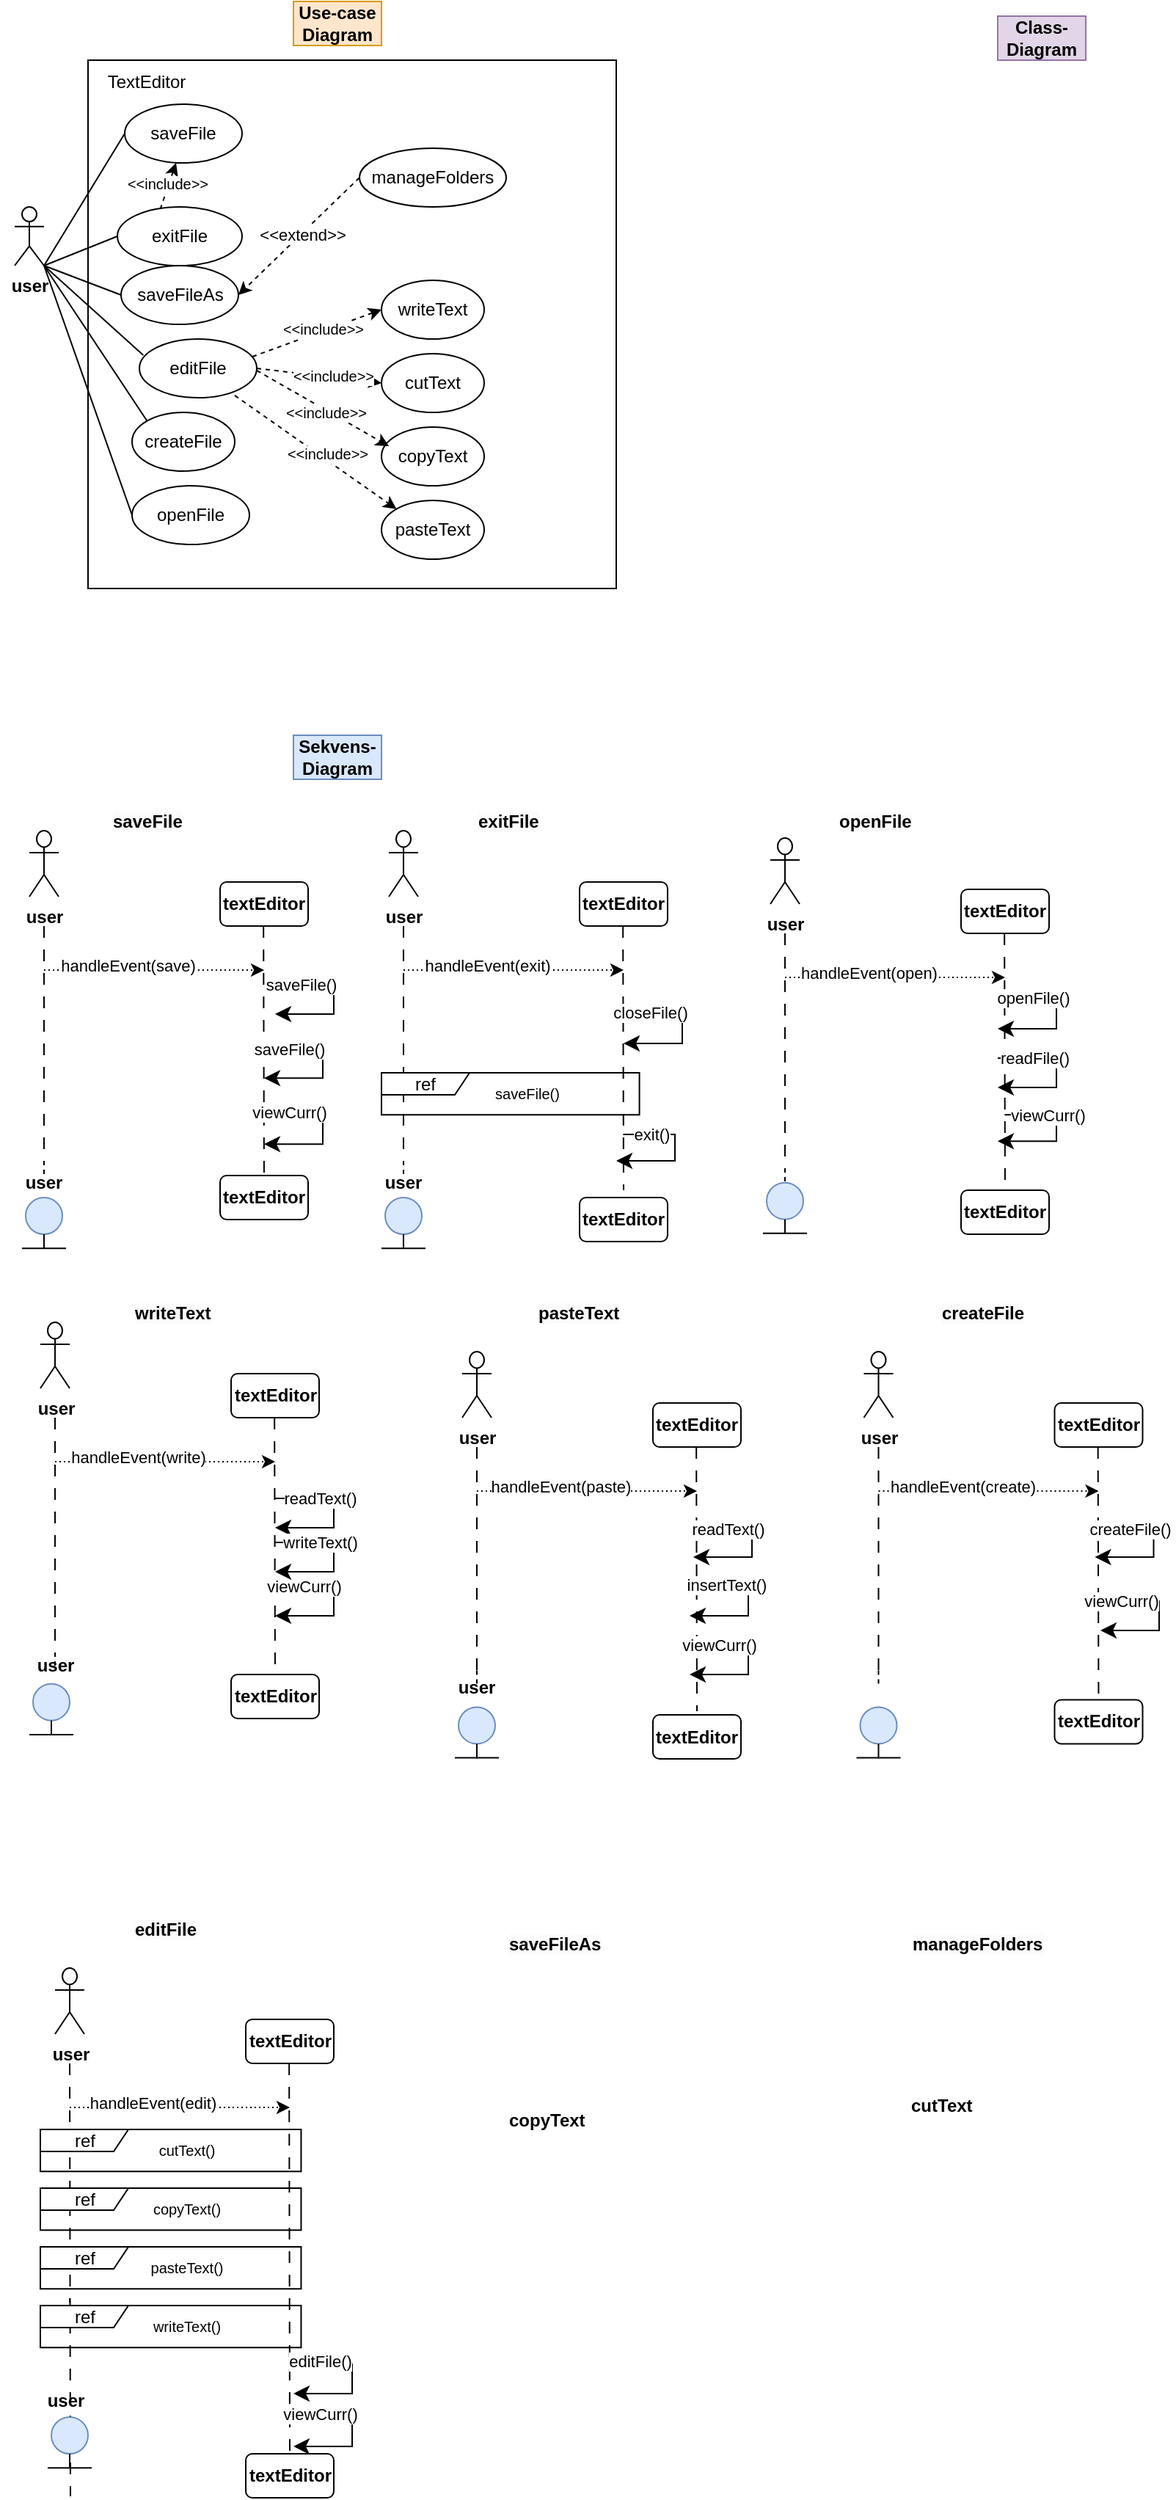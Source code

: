 <mxfile version="24.8.6">
  <diagram name="Sida-1" id="aEJ8TClAQQ043p-pL9k2">
    <mxGraphModel dx="1050" dy="503" grid="1" gridSize="10" guides="1" tooltips="1" connect="1" arrows="1" fold="1" page="1" pageScale="1" pageWidth="827" pageHeight="1169" math="0" shadow="0">
      <root>
        <mxCell id="0" />
        <mxCell id="1" parent="0" />
        <mxCell id="Ga6TCCRvnEUgYna4dLQ_-1" value="" style="whiteSpace=wrap;html=1;aspect=fixed;" parent="1" vertex="1">
          <mxGeometry x="70" y="60" width="360" height="360" as="geometry" />
        </mxCell>
        <mxCell id="JDxc8rM6WF3rHRi5hyL5-1" value="&lt;b&gt;Use-case Diagram&lt;/b&gt;" style="text;html=1;align=center;verticalAlign=middle;whiteSpace=wrap;rounded=0;fillColor=#ffe6cc;strokeColor=#d79b00;" parent="1" vertex="1">
          <mxGeometry x="210" y="20" width="60" height="30" as="geometry" />
        </mxCell>
        <mxCell id="JDxc8rM6WF3rHRi5hyL5-2" value="user" style="shape=umlActor;verticalLabelPosition=bottom;verticalAlign=top;html=1;outlineConnect=0;fontSize=12;fontStyle=1" parent="1" vertex="1">
          <mxGeometry x="20" y="160" width="20" height="40" as="geometry" />
        </mxCell>
        <mxCell id="JDxc8rM6WF3rHRi5hyL5-3" value="createFile" style="ellipse;whiteSpace=wrap;html=1;" parent="1" vertex="1">
          <mxGeometry x="100" y="300" width="70" height="40" as="geometry" />
        </mxCell>
        <mxCell id="JDxc8rM6WF3rHRi5hyL5-4" value="openFile" style="ellipse;whiteSpace=wrap;html=1;" parent="1" vertex="1">
          <mxGeometry x="100" y="350" width="80" height="40" as="geometry" />
        </mxCell>
        <mxCell id="JDxc8rM6WF3rHRi5hyL5-6" value="saveFile" style="ellipse;whiteSpace=wrap;html=1;" parent="1" vertex="1">
          <mxGeometry x="95" y="90" width="80" height="40" as="geometry" />
        </mxCell>
        <mxCell id="JDxc8rM6WF3rHRi5hyL5-7" value="editFile" style="ellipse;whiteSpace=wrap;html=1;" parent="1" vertex="1">
          <mxGeometry x="105" y="250" width="80" height="40" as="geometry" />
        </mxCell>
        <mxCell id="JDxc8rM6WF3rHRi5hyL5-8" value="" style="endArrow=none;html=1;rounded=0;exitX=1;exitY=1;exitDx=0;exitDy=0;exitPerimeter=0;entryX=0;entryY=0;entryDx=0;entryDy=0;" parent="1" source="JDxc8rM6WF3rHRi5hyL5-2" target="JDxc8rM6WF3rHRi5hyL5-3" edge="1">
          <mxGeometry width="50" height="50" relative="1" as="geometry">
            <mxPoint x="360" y="360" as="sourcePoint" />
            <mxPoint x="410" y="310" as="targetPoint" />
          </mxGeometry>
        </mxCell>
        <mxCell id="JDxc8rM6WF3rHRi5hyL5-9" value="" style="endArrow=none;html=1;rounded=0;exitX=1;exitY=1;exitDx=0;exitDy=0;exitPerimeter=0;entryX=0;entryY=0.5;entryDx=0;entryDy=0;" parent="1" source="JDxc8rM6WF3rHRi5hyL5-2" target="JDxc8rM6WF3rHRi5hyL5-4" edge="1">
          <mxGeometry width="50" height="50" relative="1" as="geometry">
            <mxPoint x="60" y="210" as="sourcePoint" />
            <mxPoint x="203" y="181" as="targetPoint" />
          </mxGeometry>
        </mxCell>
        <mxCell id="JDxc8rM6WF3rHRi5hyL5-10" value="" style="endArrow=none;html=1;rounded=0;entryX=0.033;entryY=0.275;entryDx=0;entryDy=0;entryPerimeter=0;" parent="1" target="JDxc8rM6WF3rHRi5hyL5-7" edge="1">
          <mxGeometry width="50" height="50" relative="1" as="geometry">
            <mxPoint x="40" y="200" as="sourcePoint" />
            <mxPoint x="210" y="280" as="targetPoint" />
          </mxGeometry>
        </mxCell>
        <mxCell id="JDxc8rM6WF3rHRi5hyL5-11" value="" style="endArrow=none;html=1;rounded=0;entryX=0;entryY=0.5;entryDx=0;entryDy=0;exitX=1;exitY=1;exitDx=0;exitDy=0;exitPerimeter=0;" parent="1" source="JDxc8rM6WF3rHRi5hyL5-2" target="JDxc8rM6WF3rHRi5hyL5-6" edge="1">
          <mxGeometry width="50" height="50" relative="1" as="geometry">
            <mxPoint x="50" y="200" as="sourcePoint" />
            <mxPoint x="194" y="392" as="targetPoint" />
          </mxGeometry>
        </mxCell>
        <mxCell id="JDxc8rM6WF3rHRi5hyL5-14" value="&lt;b&gt;Class-Diagram&lt;/b&gt;" style="text;html=1;align=center;verticalAlign=middle;whiteSpace=wrap;rounded=0;fillColor=#e1d5e7;strokeColor=#9673a6;" parent="1" vertex="1">
          <mxGeometry x="690" y="30" width="60" height="30" as="geometry" />
        </mxCell>
        <mxCell id="JDxc8rM6WF3rHRi5hyL5-15" value="&lt;b&gt;Sekvens-Diagram&lt;/b&gt;" style="text;html=1;align=center;verticalAlign=middle;whiteSpace=wrap;rounded=0;fillColor=#dae8fc;strokeColor=#6c8ebf;" parent="1" vertex="1">
          <mxGeometry x="210" y="520" width="60" height="30" as="geometry" />
        </mxCell>
        <mxCell id="Ga6TCCRvnEUgYna4dLQ_-2" value="&lt;span style=&quot;font-size: 12.0px;&quot;&gt;exitFile&lt;/span&gt;" style="ellipse;whiteSpace=wrap;html=1;" parent="1" vertex="1">
          <mxGeometry x="90" y="160" width="85" height="40" as="geometry" />
        </mxCell>
        <mxCell id="Ga6TCCRvnEUgYna4dLQ_-3" value="" style="endArrow=none;html=1;rounded=0;entryX=0;entryY=0.5;entryDx=0;entryDy=0;exitX=1;exitY=1;exitDx=0;exitDy=0;exitPerimeter=0;" parent="1" source="JDxc8rM6WF3rHRi5hyL5-2" target="Ga6TCCRvnEUgYna4dLQ_-2" edge="1">
          <mxGeometry width="50" height="50" relative="1" as="geometry">
            <mxPoint x="60" y="210" as="sourcePoint" />
            <mxPoint x="107" y="305" as="targetPoint" />
          </mxGeometry>
        </mxCell>
        <mxCell id="Ga6TCCRvnEUgYna4dLQ_-4" value="TextEditor" style="text;html=1;align=center;verticalAlign=middle;whiteSpace=wrap;rounded=0;" parent="1" vertex="1">
          <mxGeometry x="80" y="60" width="60" height="30" as="geometry" />
        </mxCell>
        <mxCell id="Ga6TCCRvnEUgYna4dLQ_-5" value="cutText&lt;span style=&quot;caret-color: rgba(0, 0, 0, 0); color: rgba(0, 0, 0, 0); font-family: monospace; font-size: 0px; text-align: start; white-space: nowrap;&quot;&gt;%3CmxGraphModel%3E%3Croot%3E%3CmxCell%20id%3D%220%22%2F%3E%3CmxCell%20id%3D%221%22%20parent%3D%220%22%2F%3E%3CmxCell%20id%3D%222%22%20value%3D%22createFile%22%20style%3D%22ellipse%3BwhiteSpace%3Dwrap%3Bhtml%3D1%3B%22%20vertex%3D%221%22%20parent%3D%221%22%3E%3CmxGeometry%20x%3D%22115%22%20y%3D%22210%22%20width%3D%2270%22%20height%3D%2240%22%20as%3D%22geometry%22%2F%3E%3C%2FmxCell%3E%3C%2Froot%3E%3C%2FmxGraphModel%3E&lt;/span&gt;" style="ellipse;whiteSpace=wrap;html=1;" parent="1" vertex="1">
          <mxGeometry x="270" y="260" width="70" height="40" as="geometry" />
        </mxCell>
        <mxCell id="Ga6TCCRvnEUgYna4dLQ_-6" value="copyText" style="ellipse;whiteSpace=wrap;html=1;" parent="1" vertex="1">
          <mxGeometry x="270" y="310" width="70" height="40" as="geometry" />
        </mxCell>
        <mxCell id="Ga6TCCRvnEUgYna4dLQ_-7" value="pasteText" style="ellipse;whiteSpace=wrap;html=1;" parent="1" vertex="1">
          <mxGeometry x="270" y="360" width="70" height="40" as="geometry" />
        </mxCell>
        <mxCell id="Ga6TCCRvnEUgYna4dLQ_-8" value="manageFolders" style="ellipse;whiteSpace=wrap;html=1;" parent="1" vertex="1">
          <mxGeometry x="255" y="120" width="100" height="40" as="geometry" />
        </mxCell>
        <mxCell id="Ga6TCCRvnEUgYna4dLQ_-11" value="saveFileAs" style="ellipse;whiteSpace=wrap;html=1;" parent="1" vertex="1">
          <mxGeometry x="92.5" y="200" width="80" height="40" as="geometry" />
        </mxCell>
        <mxCell id="Ga6TCCRvnEUgYna4dLQ_-12" value="" style="endArrow=none;html=1;rounded=0;entryX=0;entryY=0.5;entryDx=0;entryDy=0;" parent="1" target="Ga6TCCRvnEUgYna4dLQ_-11" edge="1">
          <mxGeometry width="50" height="50" relative="1" as="geometry">
            <mxPoint x="40" y="200" as="sourcePoint" />
            <mxPoint x="100" y="170" as="targetPoint" />
          </mxGeometry>
        </mxCell>
        <mxCell id="Ga6TCCRvnEUgYna4dLQ_-14" value="" style="endArrow=classic;html=1;rounded=0;curved=0;dashed=1;exitX=1;exitY=0.5;exitDx=0;exitDy=0;entryX=0.072;entryY=0.325;entryDx=0;entryDy=0;entryPerimeter=0;" parent="1" target="Ga6TCCRvnEUgYna4dLQ_-6" edge="1">
          <mxGeometry width="50" height="50" relative="1" as="geometry">
            <mxPoint x="185" y="271.47" as="sourcePoint" />
            <mxPoint x="281.327" y="310.001" as="targetPoint" />
          </mxGeometry>
        </mxCell>
        <mxCell id="Ga6TCCRvnEUgYna4dLQ_-30" value="&amp;lt;&amp;lt;include&amp;gt;&amp;gt;" style="edgeLabel;html=1;align=center;verticalAlign=middle;resizable=0;points=[];fontSize=10;" parent="Ga6TCCRvnEUgYna4dLQ_-14" vertex="1" connectable="0">
          <mxGeometry x="0.06" y="-1" relative="1" as="geometry">
            <mxPoint as="offset" />
          </mxGeometry>
        </mxCell>
        <mxCell id="Ga6TCCRvnEUgYna4dLQ_-15" value="" style="endArrow=classic;html=1;rounded=0;curved=0;dashed=1;exitX=1;exitY=0.5;exitDx=0;exitDy=0;entryX=0;entryY=0.5;entryDx=0;entryDy=0;" parent="1" source="JDxc8rM6WF3rHRi5hyL5-7" target="Ga6TCCRvnEUgYna4dLQ_-5" edge="1">
          <mxGeometry width="50" height="50" relative="1" as="geometry">
            <mxPoint x="195" y="281.47" as="sourcePoint" />
            <mxPoint x="285" y="333" as="targetPoint" />
          </mxGeometry>
        </mxCell>
        <mxCell id="Ga6TCCRvnEUgYna4dLQ_-29" value="&amp;lt;&amp;lt;include&amp;gt;&amp;gt;" style="edgeLabel;html=1;align=center;verticalAlign=middle;resizable=0;points=[];fontSize=10;" parent="Ga6TCCRvnEUgYna4dLQ_-15" vertex="1" connectable="0">
          <mxGeometry x="0.198" y="1" relative="1" as="geometry">
            <mxPoint as="offset" />
          </mxGeometry>
        </mxCell>
        <mxCell id="Ga6TCCRvnEUgYna4dLQ_-22" value="" style="endArrow=classic;html=1;rounded=0;curved=0;dashed=1;exitX=1;exitY=0.5;exitDx=0;exitDy=0;entryX=0;entryY=0;entryDx=0;entryDy=0;" parent="1" target="Ga6TCCRvnEUgYna4dLQ_-7" edge="1">
          <mxGeometry width="50" height="50" relative="1" as="geometry">
            <mxPoint x="170" y="288.47" as="sourcePoint" />
            <mxPoint x="260" y="340" as="targetPoint" />
          </mxGeometry>
        </mxCell>
        <mxCell id="Ga6TCCRvnEUgYna4dLQ_-31" value="&amp;lt;&amp;lt;include&amp;gt;&amp;gt;" style="edgeLabel;html=1;align=center;verticalAlign=middle;resizable=0;points=[];fontSize=10;" parent="Ga6TCCRvnEUgYna4dLQ_-22" vertex="1" connectable="0">
          <mxGeometry x="0.091" y="3" relative="1" as="geometry">
            <mxPoint x="1" as="offset" />
          </mxGeometry>
        </mxCell>
        <mxCell id="Ga6TCCRvnEUgYna4dLQ_-24" value="" style="endArrow=classic;html=1;rounded=0;curved=0;dashed=1;exitX=0;exitY=0.5;exitDx=0;exitDy=0;entryX=1;entryY=0.5;entryDx=0;entryDy=0;" parent="1" source="Ga6TCCRvnEUgYna4dLQ_-8" target="Ga6TCCRvnEUgYna4dLQ_-11" edge="1">
          <mxGeometry width="50" height="50" relative="1" as="geometry">
            <mxPoint x="195" y="280" as="sourcePoint" />
            <mxPoint x="280" y="290" as="targetPoint" />
          </mxGeometry>
        </mxCell>
        <mxCell id="Ga6TCCRvnEUgYna4dLQ_-32" value="&amp;lt;&amp;lt;extend&amp;gt;&amp;gt;" style="edgeLabel;html=1;align=center;verticalAlign=middle;resizable=0;points=[];" parent="Ga6TCCRvnEUgYna4dLQ_-24" vertex="1" connectable="0">
          <mxGeometry x="-0.044" y="1" relative="1" as="geometry">
            <mxPoint as="offset" />
          </mxGeometry>
        </mxCell>
        <mxCell id="Ga6TCCRvnEUgYna4dLQ_-25" value="writeText" style="ellipse;whiteSpace=wrap;html=1;" parent="1" vertex="1">
          <mxGeometry x="270" y="210" width="70" height="40" as="geometry" />
        </mxCell>
        <mxCell id="Ga6TCCRvnEUgYna4dLQ_-26" value="" style="endArrow=classic;html=1;rounded=0;curved=0;dashed=1;exitX=0.963;exitY=0.3;exitDx=0;exitDy=0;entryX=0;entryY=0.5;entryDx=0;entryDy=0;exitPerimeter=0;" parent="1" source="JDxc8rM6WF3rHRi5hyL5-7" target="Ga6TCCRvnEUgYna4dLQ_-25" edge="1">
          <mxGeometry width="50" height="50" relative="1" as="geometry">
            <mxPoint x="180" y="298.47" as="sourcePoint" />
            <mxPoint x="290" y="376" as="targetPoint" />
          </mxGeometry>
        </mxCell>
        <mxCell id="Ga6TCCRvnEUgYna4dLQ_-28" value="&amp;lt;&amp;lt;include&amp;gt;&amp;gt;" style="edgeLabel;html=1;align=center;verticalAlign=middle;resizable=0;points=[];fontSize=10;" parent="Ga6TCCRvnEUgYna4dLQ_-26" vertex="1" connectable="0">
          <mxGeometry x="0.109" y="2" relative="1" as="geometry">
            <mxPoint as="offset" />
          </mxGeometry>
        </mxCell>
        <mxCell id="Ga6TCCRvnEUgYna4dLQ_-45" value="&lt;span style=&quot;caret-color: rgb(0, 0, 0); color: rgb(0, 0, 0); font-family: Helvetica; font-size: 12.0px; font-style: normal; font-variant-caps: normal; letter-spacing: normal; text-align: center; text-indent: 0px; text-transform: none; white-space: normal; word-spacing: 0px; -webkit-text-stroke-width: 0px; background-color: rgb(251, 251, 251); text-decoration: none; float: none; display: inline !important;&quot;&gt;&lt;b&gt;saveFile&lt;/b&gt;&lt;/span&gt;" style="text;whiteSpace=wrap;html=1;" parent="1" vertex="1">
          <mxGeometry x="85" y="565" width="90" height="40" as="geometry" />
        </mxCell>
        <mxCell id="Ga6TCCRvnEUgYna4dLQ_-46" value="user" style="shape=umlActor;verticalLabelPosition=bottom;verticalAlign=top;html=1;fontStyle=1" parent="1" vertex="1">
          <mxGeometry x="30" y="585" width="20" height="45" as="geometry" />
        </mxCell>
        <mxCell id="Ga6TCCRvnEUgYna4dLQ_-49" value="" style="endArrow=none;html=1;rounded=0;dashed=1;" parent="1" source="Ga6TCCRvnEUgYna4dLQ_-58" edge="1">
          <mxGeometry relative="1" as="geometry">
            <mxPoint x="40" y="670" as="sourcePoint" />
            <mxPoint x="40" y="820" as="targetPoint" />
          </mxGeometry>
        </mxCell>
        <mxCell id="Ga6TCCRvnEUgYna4dLQ_-59" value="" style="ellipse;whiteSpace=wrap;html=1;aspect=fixed;fillColor=#dae8fc;strokeColor=#6c8ebf;" parent="1" vertex="1">
          <mxGeometry x="27.5" y="835" width="25" height="25" as="geometry" />
        </mxCell>
        <mxCell id="Ga6TCCRvnEUgYna4dLQ_-60" value="" style="endArrow=none;html=1;rounded=0;dashed=1;dashPattern=8 8;" parent="1" target="Ga6TCCRvnEUgYna4dLQ_-58" edge="1">
          <mxGeometry relative="1" as="geometry">
            <mxPoint x="40" y="650" as="sourcePoint" />
            <mxPoint x="40" y="820" as="targetPoint" />
          </mxGeometry>
        </mxCell>
        <mxCell id="Ga6TCCRvnEUgYna4dLQ_-58" value="user" style="text;html=1;align=center;verticalAlign=middle;whiteSpace=wrap;rounded=0;fontStyle=1" parent="1" vertex="1">
          <mxGeometry x="10" y="810" width="60" height="30" as="geometry" />
        </mxCell>
        <mxCell id="Ga6TCCRvnEUgYna4dLQ_-63" value="" style="endArrow=none;html=1;rounded=0;entryX=0.5;entryY=1;entryDx=0;entryDy=0;" parent="1" target="Ga6TCCRvnEUgYna4dLQ_-59" edge="1">
          <mxGeometry width="50" height="50" relative="1" as="geometry">
            <mxPoint x="40" y="870" as="sourcePoint" />
            <mxPoint x="400" y="720" as="targetPoint" />
          </mxGeometry>
        </mxCell>
        <mxCell id="Ga6TCCRvnEUgYna4dLQ_-64" value="" style="endArrow=none;html=1;rounded=0;" parent="1" edge="1">
          <mxGeometry width="50" height="50" relative="1" as="geometry">
            <mxPoint x="25" y="869.58" as="sourcePoint" />
            <mxPoint x="55" y="869.58" as="targetPoint" />
          </mxGeometry>
        </mxCell>
        <mxCell id="Ga6TCCRvnEUgYna4dLQ_-67" value="" style="endArrow=classic;html=1;rounded=0;dashed=1;dashPattern=1 2;fontStyle=0" parent="1" edge="1">
          <mxGeometry width="50" height="50" relative="1" as="geometry">
            <mxPoint x="40" y="680" as="sourcePoint" />
            <mxPoint x="190" y="680" as="targetPoint" />
          </mxGeometry>
        </mxCell>
        <mxCell id="Ga6TCCRvnEUgYna4dLQ_-76" value="handleEvent(save)" style="edgeLabel;html=1;align=center;verticalAlign=middle;resizable=0;points=[];" parent="Ga6TCCRvnEUgYna4dLQ_-67" vertex="1" connectable="0">
          <mxGeometry x="-0.244" y="3" relative="1" as="geometry">
            <mxPoint as="offset" />
          </mxGeometry>
        </mxCell>
        <mxCell id="Ga6TCCRvnEUgYna4dLQ_-68" value="&lt;b&gt;textEditor&lt;/b&gt;" style="rounded=1;whiteSpace=wrap;html=1;" parent="1" vertex="1">
          <mxGeometry x="160" y="620" width="60" height="30" as="geometry" />
        </mxCell>
        <mxCell id="Ga6TCCRvnEUgYna4dLQ_-69" value="" style="endArrow=none;html=1;rounded=0;dashed=1;dashPattern=8 8;" parent="1" edge="1">
          <mxGeometry relative="1" as="geometry">
            <mxPoint x="189.58" y="650" as="sourcePoint" />
            <mxPoint x="190" y="830" as="targetPoint" />
          </mxGeometry>
        </mxCell>
        <mxCell id="Ga6TCCRvnEUgYna4dLQ_-71" value="&lt;b&gt;textEditor&lt;/b&gt;" style="rounded=1;whiteSpace=wrap;html=1;" parent="1" vertex="1">
          <mxGeometry x="160" y="820" width="60" height="30" as="geometry" />
        </mxCell>
        <mxCell id="Ga6TCCRvnEUgYna4dLQ_-72" value="" style="edgeStyle=elbowEdgeStyle;elbow=horizontal;endArrow=classic;html=1;curved=0;rounded=0;endSize=8;startSize=8;verticalAlign=bottom;horizontal=1;" parent="1" edge="1">
          <mxGeometry width="50" height="50" relative="1" as="geometry">
            <mxPoint x="190" y="733.57" as="sourcePoint" />
            <mxPoint x="190" y="753.57" as="targetPoint" />
            <Array as="points">
              <mxPoint x="230" y="733.57" />
            </Array>
          </mxGeometry>
        </mxCell>
        <mxCell id="nu_FRh8DT_7MRD7y3vLJ-155" value="saveFile()" style="edgeLabel;html=1;align=center;verticalAlign=middle;resizable=0;points=[];" parent="Ga6TCCRvnEUgYna4dLQ_-72" vertex="1" connectable="0">
          <mxGeometry x="-0.663" relative="1" as="geometry">
            <mxPoint as="offset" />
          </mxGeometry>
        </mxCell>
        <mxCell id="Ga6TCCRvnEUgYna4dLQ_-73" value="" style="edgeStyle=elbowEdgeStyle;elbow=horizontal;endArrow=classic;html=1;curved=0;rounded=0;endSize=8;startSize=8;verticalAlign=bottom;horizontal=1;" parent="1" edge="1">
          <mxGeometry width="50" height="50" relative="1" as="geometry">
            <mxPoint x="190" y="778.57" as="sourcePoint" />
            <mxPoint x="190" y="798.57" as="targetPoint" />
            <Array as="points">
              <mxPoint x="230" y="778.57" />
            </Array>
          </mxGeometry>
        </mxCell>
        <mxCell id="nu_FRh8DT_7MRD7y3vLJ-156" value="viewCurr()" style="edgeLabel;html=1;align=center;verticalAlign=middle;resizable=0;points=[];" parent="Ga6TCCRvnEUgYna4dLQ_-73" vertex="1" connectable="0">
          <mxGeometry x="-0.663" y="2" relative="1" as="geometry">
            <mxPoint as="offset" />
          </mxGeometry>
        </mxCell>
        <mxCell id="nu_FRh8DT_7MRD7y3vLJ-10" value="&lt;span style=&quot;caret-color: rgb(0, 0, 0); color: rgb(0, 0, 0); font-family: Helvetica; font-size: 12.0px; font-style: normal; font-variant-caps: normal; letter-spacing: normal; text-align: center; text-indent: 0px; text-transform: none; white-space: normal; word-spacing: 0px; -webkit-text-stroke-width: 0px; background-color: rgb(251, 251, 251); text-decoration: none; float: none; display: inline !important;&quot;&gt;exitFile&lt;/span&gt;" style="text;whiteSpace=wrap;html=1;fontStyle=1" parent="1" vertex="1">
          <mxGeometry x="334" y="565" width="80" height="40" as="geometry" />
        </mxCell>
        <mxCell id="nu_FRh8DT_7MRD7y3vLJ-11" value="user" style="shape=umlActor;verticalLabelPosition=bottom;verticalAlign=top;html=1;fontStyle=1" parent="1" vertex="1">
          <mxGeometry x="275" y="585" width="20" height="45" as="geometry" />
        </mxCell>
        <mxCell id="nu_FRh8DT_7MRD7y3vLJ-12" value="" style="endArrow=none;html=1;rounded=0;dashed=1;" parent="1" edge="1">
          <mxGeometry relative="1" as="geometry">
            <mxPoint x="285" y="810" as="sourcePoint" />
            <mxPoint x="285" y="820" as="targetPoint" />
          </mxGeometry>
        </mxCell>
        <mxCell id="nu_FRh8DT_7MRD7y3vLJ-13" value="" style="ellipse;whiteSpace=wrap;html=1;aspect=fixed;fillColor=#dae8fc;strokeColor=#6c8ebf;" parent="1" vertex="1">
          <mxGeometry x="272.5" y="835" width="25" height="25" as="geometry" />
        </mxCell>
        <mxCell id="nu_FRh8DT_7MRD7y3vLJ-14" value="" style="endArrow=none;html=1;rounded=0;dashed=1;dashPattern=8 8;" parent="1" edge="1">
          <mxGeometry relative="1" as="geometry">
            <mxPoint x="285" y="650" as="sourcePoint" />
            <mxPoint x="285" y="810" as="targetPoint" />
          </mxGeometry>
        </mxCell>
        <mxCell id="nu_FRh8DT_7MRD7y3vLJ-15" value="" style="endArrow=none;html=1;rounded=0;entryX=0.5;entryY=1;entryDx=0;entryDy=0;" parent="1" target="nu_FRh8DT_7MRD7y3vLJ-13" edge="1">
          <mxGeometry width="50" height="50" relative="1" as="geometry">
            <mxPoint x="285" y="870" as="sourcePoint" />
            <mxPoint x="645" y="720" as="targetPoint" />
          </mxGeometry>
        </mxCell>
        <mxCell id="nu_FRh8DT_7MRD7y3vLJ-16" value="" style="endArrow=none;html=1;rounded=0;" parent="1" edge="1">
          <mxGeometry width="50" height="50" relative="1" as="geometry">
            <mxPoint x="270" y="869.58" as="sourcePoint" />
            <mxPoint x="300" y="869.58" as="targetPoint" />
          </mxGeometry>
        </mxCell>
        <mxCell id="nu_FRh8DT_7MRD7y3vLJ-17" value="" style="endArrow=classic;html=1;rounded=0;dashed=1;dashPattern=1 2;fontStyle=0" parent="1" edge="1">
          <mxGeometry width="50" height="50" relative="1" as="geometry">
            <mxPoint x="285" y="680" as="sourcePoint" />
            <mxPoint x="435" y="680" as="targetPoint" />
          </mxGeometry>
        </mxCell>
        <mxCell id="nu_FRh8DT_7MRD7y3vLJ-18" value="handleEvent(exit)" style="edgeLabel;html=1;align=center;verticalAlign=middle;resizable=0;points=[];" parent="nu_FRh8DT_7MRD7y3vLJ-17" vertex="1" connectable="0">
          <mxGeometry x="-0.244" y="3" relative="1" as="geometry">
            <mxPoint as="offset" />
          </mxGeometry>
        </mxCell>
        <mxCell id="nu_FRh8DT_7MRD7y3vLJ-19" value="&lt;b&gt;textEditor&lt;/b&gt;" style="rounded=1;whiteSpace=wrap;html=1;" parent="1" vertex="1">
          <mxGeometry x="405" y="620" width="60" height="30" as="geometry" />
        </mxCell>
        <mxCell id="nu_FRh8DT_7MRD7y3vLJ-20" value="" style="endArrow=none;html=1;rounded=0;dashed=1;dashPattern=8 8;" parent="1" edge="1">
          <mxGeometry relative="1" as="geometry">
            <mxPoint x="434.58" y="650" as="sourcePoint" />
            <mxPoint x="435" y="830" as="targetPoint" />
          </mxGeometry>
        </mxCell>
        <mxCell id="nu_FRh8DT_7MRD7y3vLJ-21" value="&lt;b&gt;textEditor&lt;/b&gt;" style="rounded=1;whiteSpace=wrap;html=1;" parent="1" vertex="1">
          <mxGeometry x="405" y="835" width="60" height="30" as="geometry" />
        </mxCell>
        <mxCell id="nu_FRh8DT_7MRD7y3vLJ-22" value="" style="edgeStyle=elbowEdgeStyle;elbow=horizontal;endArrow=classic;html=1;curved=0;rounded=0;endSize=8;startSize=8;verticalAlign=bottom;horizontal=1;" parent="1" edge="1">
          <mxGeometry width="50" height="50" relative="1" as="geometry">
            <mxPoint x="435" y="710" as="sourcePoint" />
            <mxPoint x="435" y="730" as="targetPoint" />
            <Array as="points">
              <mxPoint x="475" y="710" />
            </Array>
          </mxGeometry>
        </mxCell>
        <mxCell id="nu_FRh8DT_7MRD7y3vLJ-205" value="closeFile()" style="edgeLabel;html=1;align=center;verticalAlign=middle;resizable=0;points=[];" parent="nu_FRh8DT_7MRD7y3vLJ-22" vertex="1" connectable="0">
          <mxGeometry x="-0.639" y="1" relative="1" as="geometry">
            <mxPoint as="offset" />
          </mxGeometry>
        </mxCell>
        <mxCell id="nu_FRh8DT_7MRD7y3vLJ-24" value="" style="edgeStyle=elbowEdgeStyle;elbow=horizontal;endArrow=classic;html=1;curved=0;rounded=0;endSize=8;startSize=8;verticalAlign=bottom;horizontal=1;exitX=0.724;exitY=1.05;exitDx=0;exitDy=0;exitPerimeter=0;" parent="1" source="nu_FRh8DT_7MRD7y3vLJ-157" edge="1">
          <mxGeometry width="50" height="50" relative="1" as="geometry">
            <mxPoint x="430" y="790" as="sourcePoint" />
            <mxPoint x="430" y="810" as="targetPoint" />
            <Array as="points">
              <mxPoint x="470" y="790" />
            </Array>
          </mxGeometry>
        </mxCell>
        <mxCell id="nu_FRh8DT_7MRD7y3vLJ-203" value="exit()" style="edgeLabel;html=1;align=center;verticalAlign=middle;resizable=0;points=[];" parent="nu_FRh8DT_7MRD7y3vLJ-24" vertex="1" connectable="0">
          <mxGeometry x="-0.597" relative="1" as="geometry">
            <mxPoint as="offset" />
          </mxGeometry>
        </mxCell>
        <mxCell id="nu_FRh8DT_7MRD7y3vLJ-26" value="&lt;span style=&quot;caret-color: rgb(0, 0, 0); color: rgb(0, 0, 0); font-family: Helvetica; font-size: 12.0px; font-style: normal; font-variant-caps: normal; letter-spacing: normal; text-align: center; text-indent: 0px; text-transform: none; white-space: normal; word-spacing: 0px; -webkit-text-stroke-width: 0px; background-color: rgb(251, 251, 251); text-decoration: none; float: none; display: inline !important;&quot;&gt;writeText&lt;/span&gt;" style="text;whiteSpace=wrap;html=1;fontStyle=1" parent="1" vertex="1">
          <mxGeometry x="100" y="900" width="80" height="40" as="geometry" />
        </mxCell>
        <mxCell id="nu_FRh8DT_7MRD7y3vLJ-27" value="user" style="shape=umlActor;verticalLabelPosition=bottom;verticalAlign=top;html=1;fontStyle=1" parent="1" vertex="1">
          <mxGeometry x="37.5" y="920" width="20" height="45" as="geometry" />
        </mxCell>
        <mxCell id="nu_FRh8DT_7MRD7y3vLJ-28" value="" style="endArrow=none;html=1;rounded=0;dashed=1;" parent="1" edge="1">
          <mxGeometry relative="1" as="geometry">
            <mxPoint x="47.5" y="1145" as="sourcePoint" />
            <mxPoint x="47.5" y="1155" as="targetPoint" />
          </mxGeometry>
        </mxCell>
        <mxCell id="nu_FRh8DT_7MRD7y3vLJ-30" value="" style="endArrow=none;html=1;rounded=0;dashed=1;dashPattern=8 8;" parent="1" target="nu_FRh8DT_7MRD7y3vLJ-142" edge="1">
          <mxGeometry relative="1" as="geometry">
            <mxPoint x="47.5" y="985" as="sourcePoint" />
            <mxPoint x="47.5" y="1220" as="targetPoint" />
          </mxGeometry>
        </mxCell>
        <mxCell id="nu_FRh8DT_7MRD7y3vLJ-33" value="" style="endArrow=classic;html=1;rounded=0;dashed=1;dashPattern=1 2;fontStyle=0" parent="1" edge="1">
          <mxGeometry width="50" height="50" relative="1" as="geometry">
            <mxPoint x="47.5" y="1015" as="sourcePoint" />
            <mxPoint x="197.5" y="1015" as="targetPoint" />
          </mxGeometry>
        </mxCell>
        <mxCell id="nu_FRh8DT_7MRD7y3vLJ-34" value="handleEvent(write)" style="edgeLabel;html=1;align=center;verticalAlign=middle;resizable=0;points=[];fontSize=11;" parent="nu_FRh8DT_7MRD7y3vLJ-33" vertex="1" connectable="0">
          <mxGeometry x="-0.244" y="3" relative="1" as="geometry">
            <mxPoint as="offset" />
          </mxGeometry>
        </mxCell>
        <mxCell id="nu_FRh8DT_7MRD7y3vLJ-35" value="&lt;b&gt;textEditor&lt;/b&gt;" style="rounded=1;whiteSpace=wrap;html=1;" parent="1" vertex="1">
          <mxGeometry x="167.5" y="955" width="60" height="30" as="geometry" />
        </mxCell>
        <mxCell id="nu_FRh8DT_7MRD7y3vLJ-36" value="" style="endArrow=none;html=1;rounded=0;dashed=1;dashPattern=8 8;entryX=0.5;entryY=0;entryDx=0;entryDy=0;" parent="1" target="nu_FRh8DT_7MRD7y3vLJ-37" edge="1">
          <mxGeometry relative="1" as="geometry">
            <mxPoint x="197.08" y="985" as="sourcePoint" />
            <mxPoint x="197.5" y="1165" as="targetPoint" />
          </mxGeometry>
        </mxCell>
        <mxCell id="nu_FRh8DT_7MRD7y3vLJ-37" value="&lt;b&gt;textEditor&lt;/b&gt;" style="rounded=1;whiteSpace=wrap;html=1;" parent="1" vertex="1">
          <mxGeometry x="167.5" y="1160" width="60" height="30" as="geometry" />
        </mxCell>
        <mxCell id="nu_FRh8DT_7MRD7y3vLJ-38" value="" style="edgeStyle=elbowEdgeStyle;elbow=horizontal;endArrow=classic;html=1;curved=0;rounded=0;endSize=8;startSize=8;verticalAlign=bottom;horizontal=1;" parent="1" edge="1">
          <mxGeometry width="50" height="50" relative="1" as="geometry">
            <mxPoint x="197.5" y="1040" as="sourcePoint" />
            <mxPoint x="197.5" y="1060" as="targetPoint" />
            <Array as="points">
              <mxPoint x="237.5" y="1040" />
            </Array>
          </mxGeometry>
        </mxCell>
        <mxCell id="nu_FRh8DT_7MRD7y3vLJ-39" value="readText()" style="edgeLabel;html=1;align=center;verticalAlign=middle;resizable=0;points=[];" parent="nu_FRh8DT_7MRD7y3vLJ-38" vertex="1" connectable="0">
          <mxGeometry x="-0.4" relative="1" as="geometry">
            <mxPoint as="offset" />
          </mxGeometry>
        </mxCell>
        <mxCell id="nu_FRh8DT_7MRD7y3vLJ-40" value="" style="edgeStyle=elbowEdgeStyle;elbow=horizontal;endArrow=classic;html=1;curved=0;rounded=0;endSize=8;startSize=8;verticalAlign=bottom;horizontal=1;" parent="1" edge="1">
          <mxGeometry width="50" height="50" relative="1" as="geometry">
            <mxPoint x="197.5" y="1100" as="sourcePoint" />
            <mxPoint x="197.5" y="1120" as="targetPoint" />
            <Array as="points">
              <mxPoint x="237.5" y="1100" />
            </Array>
          </mxGeometry>
        </mxCell>
        <mxCell id="nu_FRh8DT_7MRD7y3vLJ-232" value="viewCurr()" style="edgeLabel;html=1;align=center;verticalAlign=middle;resizable=0;points=[];" parent="nu_FRh8DT_7MRD7y3vLJ-40" vertex="1" connectable="0">
          <mxGeometry x="-0.621" relative="1" as="geometry">
            <mxPoint as="offset" />
          </mxGeometry>
        </mxCell>
        <mxCell id="nu_FRh8DT_7MRD7y3vLJ-47" value="" style="ellipse;whiteSpace=wrap;html=1;aspect=fixed;fillColor=#dae8fc;strokeColor=#6c8ebf;" parent="1" vertex="1">
          <mxGeometry x="32.5" y="1166.37" width="25" height="25" as="geometry" />
        </mxCell>
        <mxCell id="nu_FRh8DT_7MRD7y3vLJ-48" value="" style="endArrow=none;html=1;rounded=0;entryX=0.5;entryY=1;entryDx=0;entryDy=0;" parent="1" target="nu_FRh8DT_7MRD7y3vLJ-47" edge="1">
          <mxGeometry width="50" height="50" relative="1" as="geometry">
            <mxPoint x="45" y="1201.37" as="sourcePoint" />
            <mxPoint x="405" y="1051.37" as="targetPoint" />
          </mxGeometry>
        </mxCell>
        <mxCell id="nu_FRh8DT_7MRD7y3vLJ-49" value="" style="endArrow=none;html=1;rounded=0;" parent="1" edge="1">
          <mxGeometry width="50" height="50" relative="1" as="geometry">
            <mxPoint x="30" y="1200.95" as="sourcePoint" />
            <mxPoint x="60" y="1200.95" as="targetPoint" />
          </mxGeometry>
        </mxCell>
        <mxCell id="nu_FRh8DT_7MRD7y3vLJ-60" value="&lt;span style=&quot;caret-color: rgb(0, 0, 0); color: rgb(0, 0, 0); font-family: Helvetica; font-size: 12.0px; font-style: normal; font-variant-caps: normal; letter-spacing: normal; text-align: center; text-indent: 0px; text-transform: none; white-space: normal; word-spacing: 0px; -webkit-text-stroke-width: 0px; background-color: rgb(251, 251, 251); text-decoration: none; float: none; display: inline !important;&quot;&gt;&lt;b&gt;pasteText&lt;/b&gt;&lt;/span&gt;" style="text;whiteSpace=wrap;html=1;" parent="1" vertex="1">
          <mxGeometry x="375" y="900" width="90" height="40" as="geometry" />
        </mxCell>
        <mxCell id="nu_FRh8DT_7MRD7y3vLJ-62" value="user" style="shape=umlActor;verticalLabelPosition=bottom;verticalAlign=top;html=1;fontStyle=1" parent="1" vertex="1">
          <mxGeometry x="325" y="940" width="20" height="45" as="geometry" />
        </mxCell>
        <mxCell id="nu_FRh8DT_7MRD7y3vLJ-63" value="" style="endArrow=none;html=1;rounded=0;dashed=1;" parent="1" edge="1">
          <mxGeometry relative="1" as="geometry">
            <mxPoint x="335" y="1157.23" as="sourcePoint" />
            <mxPoint x="335" y="1167.23" as="targetPoint" />
          </mxGeometry>
        </mxCell>
        <mxCell id="nu_FRh8DT_7MRD7y3vLJ-64" value="" style="ellipse;whiteSpace=wrap;html=1;aspect=fixed;fillColor=#dae8fc;strokeColor=#6c8ebf;" parent="1" vertex="1">
          <mxGeometry x="322.5" y="1182.23" width="25" height="25" as="geometry" />
        </mxCell>
        <mxCell id="nu_FRh8DT_7MRD7y3vLJ-65" value="" style="endArrow=none;html=1;rounded=0;dashed=1;dashPattern=8 8;" parent="1" edge="1">
          <mxGeometry relative="1" as="geometry">
            <mxPoint x="335" y="1005" as="sourcePoint" />
            <mxPoint x="335" y="1165" as="targetPoint" />
          </mxGeometry>
        </mxCell>
        <mxCell id="nu_FRh8DT_7MRD7y3vLJ-66" value="" style="endArrow=none;html=1;rounded=0;entryX=0.5;entryY=1;entryDx=0;entryDy=0;" parent="1" target="nu_FRh8DT_7MRD7y3vLJ-64" edge="1">
          <mxGeometry width="50" height="50" relative="1" as="geometry">
            <mxPoint x="335" y="1217.23" as="sourcePoint" />
            <mxPoint x="695" y="1067.23" as="targetPoint" />
          </mxGeometry>
        </mxCell>
        <mxCell id="nu_FRh8DT_7MRD7y3vLJ-67" value="" style="endArrow=none;html=1;rounded=0;" parent="1" edge="1">
          <mxGeometry width="50" height="50" relative="1" as="geometry">
            <mxPoint x="320" y="1216.81" as="sourcePoint" />
            <mxPoint x="350" y="1216.81" as="targetPoint" />
          </mxGeometry>
        </mxCell>
        <mxCell id="nu_FRh8DT_7MRD7y3vLJ-68" value="" style="endArrow=classic;html=1;rounded=0;dashed=1;dashPattern=1 2;fontStyle=0" parent="1" edge="1">
          <mxGeometry width="50" height="50" relative="1" as="geometry">
            <mxPoint x="335" y="1035" as="sourcePoint" />
            <mxPoint x="485" y="1035" as="targetPoint" />
          </mxGeometry>
        </mxCell>
        <mxCell id="nu_FRh8DT_7MRD7y3vLJ-69" value="handleEvent(paste)" style="edgeLabel;html=1;align=center;verticalAlign=middle;resizable=0;points=[];" parent="nu_FRh8DT_7MRD7y3vLJ-68" vertex="1" connectable="0">
          <mxGeometry x="-0.244" y="3" relative="1" as="geometry">
            <mxPoint as="offset" />
          </mxGeometry>
        </mxCell>
        <mxCell id="nu_FRh8DT_7MRD7y3vLJ-70" value="&lt;b&gt;textEditor&lt;/b&gt;" style="rounded=1;whiteSpace=wrap;html=1;" parent="1" vertex="1">
          <mxGeometry x="455" y="975" width="60" height="30" as="geometry" />
        </mxCell>
        <mxCell id="nu_FRh8DT_7MRD7y3vLJ-71" value="" style="endArrow=none;html=1;rounded=0;dashed=1;dashPattern=8 8;" parent="1" edge="1">
          <mxGeometry relative="1" as="geometry">
            <mxPoint x="484.58" y="1005" as="sourcePoint" />
            <mxPoint x="485" y="1185" as="targetPoint" />
          </mxGeometry>
        </mxCell>
        <mxCell id="nu_FRh8DT_7MRD7y3vLJ-72" value="&lt;b&gt;textEditor&lt;/b&gt;" style="rounded=1;whiteSpace=wrap;html=1;" parent="1" vertex="1">
          <mxGeometry x="455" y="1187.5" width="60" height="30" as="geometry" />
        </mxCell>
        <mxCell id="nu_FRh8DT_7MRD7y3vLJ-73" value="" style="edgeStyle=elbowEdgeStyle;elbow=horizontal;endArrow=classic;html=1;curved=0;rounded=0;endSize=8;startSize=8;verticalAlign=bottom;horizontal=1;" parent="1" edge="1">
          <mxGeometry width="50" height="50" relative="1" as="geometry">
            <mxPoint x="480" y="1100" as="sourcePoint" />
            <mxPoint x="480" y="1120" as="targetPoint" />
            <Array as="points">
              <mxPoint x="520" y="1100" />
            </Array>
          </mxGeometry>
        </mxCell>
        <mxCell id="nu_FRh8DT_7MRD7y3vLJ-171" value="insertText()" style="edgeLabel;html=1;align=center;verticalAlign=middle;resizable=0;points=[];" parent="nu_FRh8DT_7MRD7y3vLJ-73" vertex="1" connectable="0">
          <mxGeometry x="-0.497" y="1" relative="1" as="geometry">
            <mxPoint as="offset" />
          </mxGeometry>
        </mxCell>
        <mxCell id="nu_FRh8DT_7MRD7y3vLJ-75" value="" style="edgeStyle=elbowEdgeStyle;elbow=horizontal;endArrow=classic;html=1;curved=0;rounded=0;endSize=8;startSize=8;verticalAlign=bottom;horizontal=1;" parent="1" edge="1">
          <mxGeometry width="50" height="50" relative="1" as="geometry">
            <mxPoint x="480" y="1140" as="sourcePoint" />
            <mxPoint x="480" y="1160" as="targetPoint" />
            <Array as="points">
              <mxPoint x="520" y="1140" />
            </Array>
          </mxGeometry>
        </mxCell>
        <mxCell id="nu_FRh8DT_7MRD7y3vLJ-172" value="viewCurr()" style="edgeLabel;html=1;align=center;verticalAlign=middle;resizable=0;points=[];" parent="nu_FRh8DT_7MRD7y3vLJ-75" vertex="1" connectable="0">
          <mxGeometry x="-0.6" relative="1" as="geometry">
            <mxPoint as="offset" />
          </mxGeometry>
        </mxCell>
        <mxCell id="nu_FRh8DT_7MRD7y3vLJ-77" value="&lt;span style=&quot;caret-color: rgb(0, 0, 0); color: rgb(0, 0, 0); font-family: Helvetica; font-size: 12.0px; font-style: normal; font-variant-caps: normal; letter-spacing: normal; text-align: center; text-indent: 0px; text-transform: none; white-space: normal; word-spacing: 0px; -webkit-text-stroke-width: 0px; background-color: rgb(251, 251, 251); text-decoration: none; float: none; display: inline !important;&quot;&gt;&lt;b&gt;editFile&lt;/b&gt;&lt;/span&gt;" style="text;whiteSpace=wrap;html=1;" parent="1" vertex="1">
          <mxGeometry x="100" y="1320" width="90" height="40" as="geometry" />
        </mxCell>
        <mxCell id="nu_FRh8DT_7MRD7y3vLJ-78" value="user" style="shape=umlActor;verticalLabelPosition=bottom;verticalAlign=top;html=1;fontStyle=1" parent="1" vertex="1">
          <mxGeometry x="47.5" y="1360" width="20" height="45" as="geometry" />
        </mxCell>
        <mxCell id="nu_FRh8DT_7MRD7y3vLJ-79" value="" style="endArrow=none;html=1;rounded=0;dashed=1;" parent="1" edge="1">
          <mxGeometry relative="1" as="geometry">
            <mxPoint x="57.5" y="1585" as="sourcePoint" />
            <mxPoint x="57.5" y="1595" as="targetPoint" />
          </mxGeometry>
        </mxCell>
        <mxCell id="nu_FRh8DT_7MRD7y3vLJ-80" value="" style="endArrow=none;html=1;rounded=0;dashed=1;dashPattern=8 8;" parent="1" edge="1">
          <mxGeometry relative="1" as="geometry">
            <mxPoint x="57.5" y="1425" as="sourcePoint" />
            <mxPoint x="58" y="1720" as="targetPoint" />
          </mxGeometry>
        </mxCell>
        <mxCell id="nu_FRh8DT_7MRD7y3vLJ-81" value="" style="endArrow=classic;html=1;rounded=0;dashed=1;dashPattern=1 2;fontStyle=0" parent="1" edge="1">
          <mxGeometry width="50" height="50" relative="1" as="geometry">
            <mxPoint x="57.5" y="1455" as="sourcePoint" />
            <mxPoint x="207.5" y="1455" as="targetPoint" />
          </mxGeometry>
        </mxCell>
        <mxCell id="nu_FRh8DT_7MRD7y3vLJ-82" value="handleEvent(edit)" style="edgeLabel;html=1;align=center;verticalAlign=middle;resizable=0;points=[];fontSize=11;" parent="nu_FRh8DT_7MRD7y3vLJ-81" vertex="1" connectable="0">
          <mxGeometry x="-0.244" y="3" relative="1" as="geometry">
            <mxPoint as="offset" />
          </mxGeometry>
        </mxCell>
        <mxCell id="nu_FRh8DT_7MRD7y3vLJ-83" value="&lt;b&gt;textEditor&lt;/b&gt;" style="rounded=1;whiteSpace=wrap;html=1;" parent="1" vertex="1">
          <mxGeometry x="177.5" y="1395" width="60" height="30" as="geometry" />
        </mxCell>
        <mxCell id="nu_FRh8DT_7MRD7y3vLJ-84" value="" style="endArrow=none;html=1;rounded=0;dashed=1;dashPattern=8 8;entryX=0.5;entryY=0;entryDx=0;entryDy=0;" parent="1" target="nu_FRh8DT_7MRD7y3vLJ-85" edge="1">
          <mxGeometry relative="1" as="geometry">
            <mxPoint x="207.08" y="1425" as="sourcePoint" />
            <mxPoint x="207.5" y="1605" as="targetPoint" />
          </mxGeometry>
        </mxCell>
        <mxCell id="nu_FRh8DT_7MRD7y3vLJ-85" value="&lt;b&gt;textEditor&lt;/b&gt;" style="rounded=1;whiteSpace=wrap;html=1;" parent="1" vertex="1">
          <mxGeometry x="177.5" y="1691" width="60" height="30" as="geometry" />
        </mxCell>
        <mxCell id="nu_FRh8DT_7MRD7y3vLJ-90" value="" style="ellipse;whiteSpace=wrap;html=1;aspect=fixed;fillColor=#dae8fc;strokeColor=#6c8ebf;" parent="1" vertex="1">
          <mxGeometry x="45" y="1666" width="25" height="25" as="geometry" />
        </mxCell>
        <mxCell id="nu_FRh8DT_7MRD7y3vLJ-91" value="" style="endArrow=none;html=1;rounded=0;entryX=0.5;entryY=1;entryDx=0;entryDy=0;" parent="1" target="nu_FRh8DT_7MRD7y3vLJ-90" edge="1">
          <mxGeometry width="50" height="50" relative="1" as="geometry">
            <mxPoint x="57.5" y="1701" as="sourcePoint" />
            <mxPoint x="417.5" y="1551" as="targetPoint" />
          </mxGeometry>
        </mxCell>
        <mxCell id="nu_FRh8DT_7MRD7y3vLJ-92" value="" style="endArrow=none;html=1;rounded=0;" parent="1" edge="1">
          <mxGeometry width="50" height="50" relative="1" as="geometry">
            <mxPoint x="42.5" y="1700.58" as="sourcePoint" />
            <mxPoint x="72.5" y="1700.58" as="targetPoint" />
          </mxGeometry>
        </mxCell>
        <mxCell id="nu_FRh8DT_7MRD7y3vLJ-131" value="" style=";movable=1;resizable=1;rotatable=1;deletable=1;editable=1;locked=0;connectable=1;" parent="1" vertex="1" connectable="0">
          <mxGeometry x="37.5" y="1470" width="230" height="40" as="geometry" />
        </mxCell>
        <mxCell id="nu_FRh8DT_7MRD7y3vLJ-2" value="ref" style="shape=umlFrame;whiteSpace=wrap;html=1;pointerEvents=0;width=60;height=15;" parent="nu_FRh8DT_7MRD7y3vLJ-131" vertex="1">
          <mxGeometry width="177.727" height="28.571" as="geometry" />
        </mxCell>
        <mxCell id="nu_FRh8DT_7MRD7y3vLJ-9" value="cutText()" style="text;html=1;align=center;verticalAlign=middle;resizable=0;points=[];autosize=1;strokeColor=none;fillColor=none;fontSize=10;" parent="nu_FRh8DT_7MRD7y3vLJ-131" vertex="1">
          <mxGeometry x="69.996" y="-1.43" width="60" height="30" as="geometry" />
        </mxCell>
        <mxCell id="nu_FRh8DT_7MRD7y3vLJ-132" value="" style=";movable=1;resizable=1;rotatable=1;deletable=1;editable=1;locked=0;connectable=1;" parent="1" vertex="1" connectable="0">
          <mxGeometry x="37.5" y="1510" width="230" height="40" as="geometry" />
        </mxCell>
        <mxCell id="nu_FRh8DT_7MRD7y3vLJ-133" value="ref" style="shape=umlFrame;whiteSpace=wrap;html=1;pointerEvents=0;width=60;height=15;" parent="nu_FRh8DT_7MRD7y3vLJ-132" vertex="1">
          <mxGeometry width="177.727" height="28.571" as="geometry" />
        </mxCell>
        <mxCell id="nu_FRh8DT_7MRD7y3vLJ-134" value="copyText()" style="text;html=1;align=center;verticalAlign=middle;resizable=0;points=[];autosize=1;strokeColor=none;fillColor=none;fontSize=10;" parent="nu_FRh8DT_7MRD7y3vLJ-132" vertex="1">
          <mxGeometry x="64.996" y="-1.43" width="70" height="30" as="geometry" />
        </mxCell>
        <mxCell id="nu_FRh8DT_7MRD7y3vLJ-135" value="" style=";movable=1;resizable=1;rotatable=1;deletable=1;editable=1;locked=0;connectable=1;" parent="1" vertex="1" connectable="0">
          <mxGeometry x="37.5" y="1550" width="230" height="40" as="geometry" />
        </mxCell>
        <mxCell id="nu_FRh8DT_7MRD7y3vLJ-136" value="ref" style="shape=umlFrame;whiteSpace=wrap;html=1;pointerEvents=0;width=60;height=15;" parent="nu_FRh8DT_7MRD7y3vLJ-135" vertex="1">
          <mxGeometry width="177.727" height="28.571" as="geometry" />
        </mxCell>
        <mxCell id="nu_FRh8DT_7MRD7y3vLJ-137" value="pasteText()" style="text;html=1;align=center;verticalAlign=middle;resizable=0;points=[];autosize=1;strokeColor=none;fillColor=none;fontSize=10;" parent="nu_FRh8DT_7MRD7y3vLJ-135" vertex="1">
          <mxGeometry x="59.996" y="-1.43" width="80" height="30" as="geometry" />
        </mxCell>
        <mxCell id="nu_FRh8DT_7MRD7y3vLJ-138" value="" style=";movable=1;resizable=1;rotatable=1;deletable=1;editable=1;locked=0;connectable=1;" parent="1" vertex="1" connectable="0">
          <mxGeometry x="37.5" y="1590" width="230" height="40" as="geometry" />
        </mxCell>
        <mxCell id="nu_FRh8DT_7MRD7y3vLJ-139" value="ref" style="shape=umlFrame;whiteSpace=wrap;html=1;pointerEvents=0;width=60;height=15;" parent="nu_FRh8DT_7MRD7y3vLJ-138" vertex="1">
          <mxGeometry width="177.727" height="28.571" as="geometry" />
        </mxCell>
        <mxCell id="nu_FRh8DT_7MRD7y3vLJ-140" value="writeText()" style="text;html=1;align=center;verticalAlign=middle;resizable=0;points=[];autosize=1;strokeColor=none;fillColor=none;fontSize=10;" parent="nu_FRh8DT_7MRD7y3vLJ-138" vertex="1">
          <mxGeometry x="64.996" y="-1.43" width="70" height="30" as="geometry" />
        </mxCell>
        <mxCell id="nu_FRh8DT_7MRD7y3vLJ-141" value="user" style="text;html=1;align=center;verticalAlign=middle;whiteSpace=wrap;rounded=0;fontStyle=1" parent="1" vertex="1">
          <mxGeometry x="305" y="1153.86" width="60" height="30" as="geometry" />
        </mxCell>
        <mxCell id="nu_FRh8DT_7MRD7y3vLJ-142" value="user" style="text;html=1;align=center;verticalAlign=middle;whiteSpace=wrap;rounded=0;fontStyle=1" parent="1" vertex="1">
          <mxGeometry x="17.5" y="1139" width="60" height="30" as="geometry" />
        </mxCell>
        <mxCell id="nu_FRh8DT_7MRD7y3vLJ-143" value="user" style="text;html=1;align=center;verticalAlign=middle;whiteSpace=wrap;rounded=0;fontStyle=1" parent="1" vertex="1">
          <mxGeometry x="25" y="1640" width="60" height="30" as="geometry" />
        </mxCell>
        <mxCell id="nu_FRh8DT_7MRD7y3vLJ-147" value="" style="edgeStyle=elbowEdgeStyle;elbow=horizontal;endArrow=classic;html=1;curved=0;rounded=0;endSize=8;startSize=8;verticalAlign=bottom;horizontal=1;" parent="1" edge="1">
          <mxGeometry width="50" height="50" relative="1" as="geometry">
            <mxPoint x="210" y="1630" as="sourcePoint" />
            <mxPoint x="210" y="1650" as="targetPoint" />
            <Array as="points">
              <mxPoint x="250" y="1630" />
            </Array>
          </mxGeometry>
        </mxCell>
        <mxCell id="nu_FRh8DT_7MRD7y3vLJ-235" value="editFile()" style="edgeLabel;html=1;align=center;verticalAlign=middle;resizable=0;points=[];" parent="nu_FRh8DT_7MRD7y3vLJ-147" vertex="1" connectable="0">
          <mxGeometry x="-0.654" y="2" relative="1" as="geometry">
            <mxPoint as="offset" />
          </mxGeometry>
        </mxCell>
        <mxCell id="nu_FRh8DT_7MRD7y3vLJ-149" value="user" style="text;html=1;align=center;verticalAlign=middle;whiteSpace=wrap;rounded=0;fontStyle=1" parent="1" vertex="1">
          <mxGeometry x="255" y="810" width="60" height="30" as="geometry" />
        </mxCell>
        <mxCell id="nu_FRh8DT_7MRD7y3vLJ-151" value="&lt;span style=&quot;caret-color: rgb(0, 0, 0); color: rgb(0, 0, 0); font-family: Helvetica; font-size: 12.0px; font-style: normal; font-variant-caps: normal; letter-spacing: normal; text-align: center; text-indent: 0px; text-transform: none; white-space: normal; word-spacing: 0px; -webkit-text-stroke-width: 0px; background-color: rgb(251, 251, 251); text-decoration: none; float: none; display: inline !important;&quot;&gt;openFile&lt;/span&gt;" style="text;whiteSpace=wrap;html=1;fontStyle=1" parent="1" vertex="1">
          <mxGeometry x="580" y="565" width="90" height="40" as="geometry" />
        </mxCell>
        <mxCell id="nu_FRh8DT_7MRD7y3vLJ-157" value="" style=";movable=1;resizable=1;rotatable=1;deletable=1;editable=1;locked=0;connectable=1;" parent="1" vertex="1" connectable="0">
          <mxGeometry x="270" y="750" width="227.5" height="40" as="geometry" />
        </mxCell>
        <mxCell id="nu_FRh8DT_7MRD7y3vLJ-158" value="ref" style="shape=umlFrame;whiteSpace=wrap;html=1;pointerEvents=0;width=60;height=15;" parent="nu_FRh8DT_7MRD7y3vLJ-157" vertex="1">
          <mxGeometry width="175.795" height="28.571" as="geometry" />
        </mxCell>
        <mxCell id="nu_FRh8DT_7MRD7y3vLJ-159" value="saveFile()" style="text;html=1;align=center;verticalAlign=middle;resizable=0;points=[];autosize=1;strokeColor=none;fillColor=none;fontSize=10;" parent="nu_FRh8DT_7MRD7y3vLJ-157" vertex="1">
          <mxGeometry x="64.289" y="-1.43" width="70" height="30" as="geometry" />
        </mxCell>
        <mxCell id="nu_FRh8DT_7MRD7y3vLJ-162" value="" style="endArrow=classic;html=1;rounded=0;curved=0;dashed=1;exitX=0.344;exitY=0.038;exitDx=0;exitDy=0;exitPerimeter=0;" parent="1" source="Ga6TCCRvnEUgYna4dLQ_-2" edge="1">
          <mxGeometry width="50" height="50" relative="1" as="geometry">
            <mxPoint x="109" y="152" as="sourcePoint" />
            <mxPoint x="130" y="130" as="targetPoint" />
          </mxGeometry>
        </mxCell>
        <mxCell id="nu_FRh8DT_7MRD7y3vLJ-163" value="&amp;lt;&amp;lt;include&amp;gt;&amp;gt;" style="edgeLabel;html=1;align=center;verticalAlign=middle;resizable=0;points=[];fontSize=10;" parent="nu_FRh8DT_7MRD7y3vLJ-162" vertex="1" connectable="0">
          <mxGeometry x="0.109" y="2" relative="1" as="geometry">
            <mxPoint as="offset" />
          </mxGeometry>
        </mxCell>
        <mxCell id="nu_FRh8DT_7MRD7y3vLJ-166" value="&lt;span style=&quot;caret-color: rgb(0, 0, 0); color: rgb(0, 0, 0); font-family: Helvetica; font-size: 12.0px; font-style: normal; font-variant-caps: normal; letter-spacing: normal; text-align: center; text-indent: 0px; text-transform: none; white-space: normal; word-spacing: 0px; -webkit-text-stroke-width: 0px; background-color: rgb(251, 251, 251); text-decoration: none; float: none; display: inline !important;&quot;&gt;&lt;b&gt;manageFolders&lt;/b&gt;&lt;/span&gt;" style="text;whiteSpace=wrap;html=1;" parent="1" vertex="1">
          <mxGeometry x="630" y="1330" width="130" height="40" as="geometry" />
        </mxCell>
        <mxCell id="nu_FRh8DT_7MRD7y3vLJ-167" value="&lt;span style=&quot;caret-color: rgb(0, 0, 0); color: rgb(0, 0, 0); font-family: Helvetica; font-size: 12.0px; font-style: normal; font-variant-caps: normal; letter-spacing: normal; text-align: center; text-indent: 0px; text-transform: none; white-space: normal; word-spacing: 0px; -webkit-text-stroke-width: 0px; background-color: rgb(251, 251, 251); text-decoration: none; float: none; display: inline !important;&quot;&gt;createFile&lt;/span&gt;" style="text;whiteSpace=wrap;html=1;fontStyle=1" parent="1" vertex="1">
          <mxGeometry x="650" y="900" width="90" height="40" as="geometry" />
        </mxCell>
        <mxCell id="nu_FRh8DT_7MRD7y3vLJ-168" value="&lt;span style=&quot;caret-color: rgb(0, 0, 0); color: rgb(0, 0, 0); font-family: Helvetica; font-size: 12.0px; font-style: normal; font-variant-caps: normal; letter-spacing: normal; text-align: center; text-indent: 0px; text-transform: none; white-space: normal; word-spacing: 0px; -webkit-text-stroke-width: 0px; background-color: rgb(251, 251, 251); text-decoration: none; float: none; display: inline !important;&quot;&gt;&lt;b&gt;saveFileAs&lt;/b&gt;&lt;/span&gt;" style="text;whiteSpace=wrap;html=1;" parent="1" vertex="1">
          <mxGeometry x="355" y="1330" width="100" height="40" as="geometry" />
        </mxCell>
        <mxCell id="nu_FRh8DT_7MRD7y3vLJ-180" value="user" style="shape=umlActor;verticalLabelPosition=bottom;verticalAlign=top;html=1;fontStyle=1" parent="1" vertex="1">
          <mxGeometry x="535" y="590" width="20" height="45" as="geometry" />
        </mxCell>
        <mxCell id="nu_FRh8DT_7MRD7y3vLJ-181" value="" style="endArrow=none;html=1;rounded=0;dashed=1;" parent="1" edge="1">
          <mxGeometry relative="1" as="geometry">
            <mxPoint x="545" y="815" as="sourcePoint" />
            <mxPoint x="545" y="825" as="targetPoint" />
          </mxGeometry>
        </mxCell>
        <mxCell id="nu_FRh8DT_7MRD7y3vLJ-182" value="" style="ellipse;whiteSpace=wrap;html=1;aspect=fixed;fillColor=#dae8fc;strokeColor=#6c8ebf;" parent="1" vertex="1">
          <mxGeometry x="532.5" y="824.85" width="25" height="25" as="geometry" />
        </mxCell>
        <mxCell id="nu_FRh8DT_7MRD7y3vLJ-183" value="" style="endArrow=none;html=1;rounded=0;dashed=1;dashPattern=8 8;" parent="1" edge="1">
          <mxGeometry relative="1" as="geometry">
            <mxPoint x="545" y="655" as="sourcePoint" />
            <mxPoint x="545" y="815" as="targetPoint" />
          </mxGeometry>
        </mxCell>
        <mxCell id="nu_FRh8DT_7MRD7y3vLJ-184" value="" style="endArrow=none;html=1;rounded=0;entryX=0.5;entryY=1;entryDx=0;entryDy=0;" parent="1" target="nu_FRh8DT_7MRD7y3vLJ-182" edge="1">
          <mxGeometry width="50" height="50" relative="1" as="geometry">
            <mxPoint x="545" y="859.85" as="sourcePoint" />
            <mxPoint x="905" y="709.85" as="targetPoint" />
          </mxGeometry>
        </mxCell>
        <mxCell id="nu_FRh8DT_7MRD7y3vLJ-185" value="" style="endArrow=none;html=1;rounded=0;" parent="1" edge="1">
          <mxGeometry width="50" height="50" relative="1" as="geometry">
            <mxPoint x="530" y="859.43" as="sourcePoint" />
            <mxPoint x="560" y="859.43" as="targetPoint" />
          </mxGeometry>
        </mxCell>
        <mxCell id="nu_FRh8DT_7MRD7y3vLJ-186" value="" style="endArrow=classic;html=1;rounded=0;dashed=1;dashPattern=1 2;fontStyle=0" parent="1" edge="1">
          <mxGeometry width="50" height="50" relative="1" as="geometry">
            <mxPoint x="545" y="685" as="sourcePoint" />
            <mxPoint x="695" y="685" as="targetPoint" />
          </mxGeometry>
        </mxCell>
        <mxCell id="nu_FRh8DT_7MRD7y3vLJ-187" value="handleEvent(open)" style="edgeLabel;html=1;align=center;verticalAlign=middle;resizable=0;points=[];" parent="nu_FRh8DT_7MRD7y3vLJ-186" vertex="1" connectable="0">
          <mxGeometry x="-0.244" y="3" relative="1" as="geometry">
            <mxPoint as="offset" />
          </mxGeometry>
        </mxCell>
        <mxCell id="nu_FRh8DT_7MRD7y3vLJ-188" value="&lt;b&gt;textEditor&lt;/b&gt;" style="rounded=1;whiteSpace=wrap;html=1;" parent="1" vertex="1">
          <mxGeometry x="665" y="625" width="60" height="30" as="geometry" />
        </mxCell>
        <mxCell id="nu_FRh8DT_7MRD7y3vLJ-189" value="" style="endArrow=none;html=1;rounded=0;dashed=1;dashPattern=8 8;entryX=0.5;entryY=0;entryDx=0;entryDy=0;" parent="1" target="nu_FRh8DT_7MRD7y3vLJ-190" edge="1">
          <mxGeometry relative="1" as="geometry">
            <mxPoint x="694.58" y="655" as="sourcePoint" />
            <mxPoint x="695" y="835" as="targetPoint" />
          </mxGeometry>
        </mxCell>
        <mxCell id="nu_FRh8DT_7MRD7y3vLJ-190" value="&lt;b&gt;textEditor&lt;/b&gt;" style="rounded=1;whiteSpace=wrap;html=1;" parent="1" vertex="1">
          <mxGeometry x="665" y="830" width="60" height="30" as="geometry" />
        </mxCell>
        <mxCell id="nu_FRh8DT_7MRD7y3vLJ-191" value="" style="edgeStyle=elbowEdgeStyle;elbow=horizontal;endArrow=classic;html=1;curved=0;rounded=0;endSize=8;startSize=8;verticalAlign=bottom;horizontal=1;" parent="1" edge="1">
          <mxGeometry width="50" height="50" relative="1" as="geometry">
            <mxPoint x="690" y="700" as="sourcePoint" />
            <mxPoint x="690" y="720" as="targetPoint" />
            <Array as="points">
              <mxPoint x="730" y="700" />
            </Array>
          </mxGeometry>
        </mxCell>
        <mxCell id="nu_FRh8DT_7MRD7y3vLJ-204" value="openFile()" style="edgeLabel;html=1;align=center;verticalAlign=middle;resizable=0;points=[];" parent="nu_FRh8DT_7MRD7y3vLJ-191" vertex="1" connectable="0">
          <mxGeometry x="-0.529" y="1" relative="1" as="geometry">
            <mxPoint as="offset" />
          </mxGeometry>
        </mxCell>
        <mxCell id="nu_FRh8DT_7MRD7y3vLJ-193" value="" style="edgeStyle=elbowEdgeStyle;elbow=horizontal;endArrow=classic;html=1;curved=0;rounded=0;endSize=8;startSize=8;verticalAlign=bottom;horizontal=1;exitX=0.724;exitY=1.05;exitDx=0;exitDy=0;exitPerimeter=0;" parent="1" edge="1">
          <mxGeometry width="50" height="50" relative="1" as="geometry">
            <mxPoint x="694.71" y="778.57" as="sourcePoint" />
            <mxPoint x="690" y="796.57" as="targetPoint" />
            <Array as="points">
              <mxPoint x="730" y="776.57" />
            </Array>
          </mxGeometry>
        </mxCell>
        <mxCell id="nu_FRh8DT_7MRD7y3vLJ-194" value="viewCurr()" style="edgeLabel;html=1;align=center;verticalAlign=middle;resizable=0;points=[];" parent="nu_FRh8DT_7MRD7y3vLJ-193" vertex="1" connectable="0">
          <mxGeometry x="-0.366" relative="1" as="geometry">
            <mxPoint as="offset" />
          </mxGeometry>
        </mxCell>
        <mxCell id="nu_FRh8DT_7MRD7y3vLJ-200" value="" style="edgeStyle=elbowEdgeStyle;elbow=horizontal;endArrow=classic;html=1;curved=0;rounded=0;endSize=8;startSize=8;verticalAlign=bottom;horizontal=1;" parent="1" edge="1">
          <mxGeometry width="50" height="50" relative="1" as="geometry">
            <mxPoint x="690" y="740" as="sourcePoint" />
            <mxPoint x="690" y="760" as="targetPoint" />
            <Array as="points">
              <mxPoint x="730" y="740" />
            </Array>
          </mxGeometry>
        </mxCell>
        <mxCell id="nu_FRh8DT_7MRD7y3vLJ-201" value="readFile()" style="edgeLabel;html=1;align=center;verticalAlign=middle;resizable=0;points=[];" parent="nu_FRh8DT_7MRD7y3vLJ-200" vertex="1" connectable="0">
          <mxGeometry x="-0.4" relative="1" as="geometry">
            <mxPoint x="-5" as="offset" />
          </mxGeometry>
        </mxCell>
        <mxCell id="nu_FRh8DT_7MRD7y3vLJ-207" value="" style="edgeStyle=elbowEdgeStyle;elbow=horizontal;endArrow=classic;html=1;curved=0;rounded=0;endSize=8;startSize=8;verticalAlign=bottom;horizontal=1;" parent="1" edge="1">
          <mxGeometry width="50" height="50" relative="1" as="geometry">
            <mxPoint x="482.5" y="1060" as="sourcePoint" />
            <mxPoint x="482.5" y="1080" as="targetPoint" />
            <Array as="points">
              <mxPoint x="522.5" y="1060" />
            </Array>
          </mxGeometry>
        </mxCell>
        <mxCell id="nu_FRh8DT_7MRD7y3vLJ-210" value="readText()" style="edgeLabel;html=1;align=center;verticalAlign=middle;resizable=0;points=[];" parent="nu_FRh8DT_7MRD7y3vLJ-207" vertex="1" connectable="0">
          <mxGeometry x="-0.544" y="-1" relative="1" as="geometry">
            <mxPoint as="offset" />
          </mxGeometry>
        </mxCell>
        <mxCell id="nu_FRh8DT_7MRD7y3vLJ-211" value="user" style="shape=umlActor;verticalLabelPosition=bottom;verticalAlign=top;html=1;fontStyle=1" parent="1" vertex="1">
          <mxGeometry x="598.75" y="940" width="20" height="45" as="geometry" />
        </mxCell>
        <mxCell id="nu_FRh8DT_7MRD7y3vLJ-212" value="" style="endArrow=none;html=1;rounded=0;dashed=1;" parent="1" edge="1">
          <mxGeometry relative="1" as="geometry">
            <mxPoint x="608.75" y="1157.23" as="sourcePoint" />
            <mxPoint x="608.75" y="1167.23" as="targetPoint" />
          </mxGeometry>
        </mxCell>
        <mxCell id="nu_FRh8DT_7MRD7y3vLJ-213" value="" style="ellipse;whiteSpace=wrap;html=1;aspect=fixed;fillColor=#dae8fc;strokeColor=#6c8ebf;" parent="1" vertex="1">
          <mxGeometry x="596.25" y="1182.23" width="25" height="25" as="geometry" />
        </mxCell>
        <mxCell id="nu_FRh8DT_7MRD7y3vLJ-214" value="" style="endArrow=none;html=1;rounded=0;dashed=1;dashPattern=8 8;" parent="1" edge="1">
          <mxGeometry relative="1" as="geometry">
            <mxPoint x="608.75" y="1005" as="sourcePoint" />
            <mxPoint x="608.75" y="1165" as="targetPoint" />
          </mxGeometry>
        </mxCell>
        <mxCell id="nu_FRh8DT_7MRD7y3vLJ-215" value="" style="endArrow=none;html=1;rounded=0;entryX=0.5;entryY=1;entryDx=0;entryDy=0;" parent="1" target="nu_FRh8DT_7MRD7y3vLJ-213" edge="1">
          <mxGeometry width="50" height="50" relative="1" as="geometry">
            <mxPoint x="608.75" y="1217.23" as="sourcePoint" />
            <mxPoint x="968.75" y="1067.23" as="targetPoint" />
          </mxGeometry>
        </mxCell>
        <mxCell id="nu_FRh8DT_7MRD7y3vLJ-216" value="" style="endArrow=none;html=1;rounded=0;" parent="1" edge="1">
          <mxGeometry width="50" height="50" relative="1" as="geometry">
            <mxPoint x="593.75" y="1216.81" as="sourcePoint" />
            <mxPoint x="623.75" y="1216.81" as="targetPoint" />
          </mxGeometry>
        </mxCell>
        <mxCell id="nu_FRh8DT_7MRD7y3vLJ-217" value="" style="endArrow=classic;html=1;rounded=0;dashed=1;dashPattern=1 2;fontStyle=0" parent="1" edge="1">
          <mxGeometry width="50" height="50" relative="1" as="geometry">
            <mxPoint x="608.75" y="1035" as="sourcePoint" />
            <mxPoint x="758.75" y="1035" as="targetPoint" />
          </mxGeometry>
        </mxCell>
        <mxCell id="nu_FRh8DT_7MRD7y3vLJ-218" value="handleEvent(create)" style="edgeLabel;html=1;align=center;verticalAlign=middle;resizable=0;points=[];" parent="nu_FRh8DT_7MRD7y3vLJ-217" vertex="1" connectable="0">
          <mxGeometry x="-0.244" y="3" relative="1" as="geometry">
            <mxPoint as="offset" />
          </mxGeometry>
        </mxCell>
        <mxCell id="nu_FRh8DT_7MRD7y3vLJ-219" value="&lt;b&gt;textEditor&lt;/b&gt;" style="rounded=1;whiteSpace=wrap;html=1;" parent="1" vertex="1">
          <mxGeometry x="728.75" y="975" width="60" height="30" as="geometry" />
        </mxCell>
        <mxCell id="nu_FRh8DT_7MRD7y3vLJ-220" value="" style="endArrow=none;html=1;rounded=0;dashed=1;dashPattern=8 8;" parent="1" edge="1">
          <mxGeometry relative="1" as="geometry">
            <mxPoint x="758.33" y="1005" as="sourcePoint" />
            <mxPoint x="758.75" y="1185" as="targetPoint" />
          </mxGeometry>
        </mxCell>
        <mxCell id="nu_FRh8DT_7MRD7y3vLJ-221" value="&lt;b&gt;textEditor&lt;/b&gt;" style="rounded=1;whiteSpace=wrap;html=1;" parent="1" vertex="1">
          <mxGeometry x="728.75" y="1177.23" width="60" height="30" as="geometry" />
        </mxCell>
        <mxCell id="nu_FRh8DT_7MRD7y3vLJ-224" value="" style="edgeStyle=elbowEdgeStyle;elbow=horizontal;endArrow=classic;html=1;curved=0;rounded=0;endSize=8;startSize=8;verticalAlign=bottom;horizontal=1;" parent="1" edge="1">
          <mxGeometry width="50" height="50" relative="1" as="geometry">
            <mxPoint x="760" y="1110" as="sourcePoint" />
            <mxPoint x="760" y="1130" as="targetPoint" />
            <Array as="points">
              <mxPoint x="800" y="1110" />
            </Array>
          </mxGeometry>
        </mxCell>
        <mxCell id="nu_FRh8DT_7MRD7y3vLJ-229" value="viewCurr()" style="edgeLabel;html=1;align=center;verticalAlign=middle;resizable=0;points=[];" parent="nu_FRh8DT_7MRD7y3vLJ-224" vertex="1" connectable="0">
          <mxGeometry x="-0.719" relative="1" as="geometry">
            <mxPoint as="offset" />
          </mxGeometry>
        </mxCell>
        <mxCell id="nu_FRh8DT_7MRD7y3vLJ-226" value="" style="edgeStyle=elbowEdgeStyle;elbow=horizontal;endArrow=classic;html=1;curved=0;rounded=0;endSize=8;startSize=8;verticalAlign=bottom;horizontal=1;" parent="1" edge="1">
          <mxGeometry width="50" height="50" relative="1" as="geometry">
            <mxPoint x="756.25" y="1060" as="sourcePoint" />
            <mxPoint x="756.25" y="1080" as="targetPoint" />
            <Array as="points">
              <mxPoint x="796.25" y="1060" />
            </Array>
          </mxGeometry>
        </mxCell>
        <mxCell id="nu_FRh8DT_7MRD7y3vLJ-227" value="createFile()" style="edgeLabel;html=1;align=center;verticalAlign=middle;resizable=0;points=[];" parent="nu_FRh8DT_7MRD7y3vLJ-226" vertex="1" connectable="0">
          <mxGeometry x="-0.544" y="-1" relative="1" as="geometry">
            <mxPoint as="offset" />
          </mxGeometry>
        </mxCell>
        <mxCell id="nu_FRh8DT_7MRD7y3vLJ-233" value="" style="edgeStyle=elbowEdgeStyle;elbow=horizontal;endArrow=classic;html=1;curved=0;rounded=0;endSize=8;startSize=8;verticalAlign=bottom;horizontal=1;" parent="1" edge="1">
          <mxGeometry width="50" height="50" relative="1" as="geometry">
            <mxPoint x="197.5" y="690" as="sourcePoint" />
            <mxPoint x="197.5" y="710" as="targetPoint" />
            <Array as="points">
              <mxPoint x="237.5" y="690" />
            </Array>
          </mxGeometry>
        </mxCell>
        <mxCell id="nu_FRh8DT_7MRD7y3vLJ-234" value="saveFile()" style="edgeLabel;html=1;align=center;verticalAlign=middle;resizable=0;points=[];" parent="nu_FRh8DT_7MRD7y3vLJ-233" vertex="1" connectable="0">
          <mxGeometry x="-0.663" relative="1" as="geometry">
            <mxPoint as="offset" />
          </mxGeometry>
        </mxCell>
        <mxCell id="nu_FRh8DT_7MRD7y3vLJ-236" value="" style="edgeStyle=elbowEdgeStyle;elbow=horizontal;endArrow=classic;html=1;curved=0;rounded=0;endSize=8;startSize=8;verticalAlign=bottom;horizontal=1;" parent="1" edge="1">
          <mxGeometry width="50" height="50" relative="1" as="geometry">
            <mxPoint x="197.5" y="1070" as="sourcePoint" />
            <mxPoint x="197.5" y="1090" as="targetPoint" />
            <Array as="points">
              <mxPoint x="237.5" y="1070" />
            </Array>
          </mxGeometry>
        </mxCell>
        <mxCell id="nu_FRh8DT_7MRD7y3vLJ-237" value="writeText()" style="edgeLabel;html=1;align=center;verticalAlign=middle;resizable=0;points=[];" parent="nu_FRh8DT_7MRD7y3vLJ-236" vertex="1" connectable="0">
          <mxGeometry x="-0.4" relative="1" as="geometry">
            <mxPoint as="offset" />
          </mxGeometry>
        </mxCell>
        <mxCell id="nu_FRh8DT_7MRD7y3vLJ-238" value="" style="edgeStyle=elbowEdgeStyle;elbow=horizontal;endArrow=classic;html=1;curved=0;rounded=0;endSize=8;startSize=8;verticalAlign=bottom;horizontal=1;" parent="1" edge="1">
          <mxGeometry width="50" height="50" relative="1" as="geometry">
            <mxPoint x="210" y="1666" as="sourcePoint" />
            <mxPoint x="210" y="1686" as="targetPoint" />
            <Array as="points">
              <mxPoint x="250" y="1666" />
            </Array>
          </mxGeometry>
        </mxCell>
        <mxCell id="nu_FRh8DT_7MRD7y3vLJ-239" value="viewCurr()" style="edgeLabel;html=1;align=center;verticalAlign=middle;resizable=0;points=[];" parent="nu_FRh8DT_7MRD7y3vLJ-238" vertex="1" connectable="0">
          <mxGeometry x="-0.654" y="2" relative="1" as="geometry">
            <mxPoint as="offset" />
          </mxGeometry>
        </mxCell>
        <mxCell id="nu_FRh8DT_7MRD7y3vLJ-240" value="&lt;div style=&quot;text-align: center;&quot;&gt;&lt;span style=&quot;font-size: 12px;&quot;&gt;&lt;b&gt;copyText&lt;/b&gt;&lt;/span&gt;&lt;/div&gt;" style="text;whiteSpace=wrap;html=1;" parent="1" vertex="1">
          <mxGeometry x="355" y="1450" width="100" height="40" as="geometry" />
        </mxCell>
        <mxCell id="nu_FRh8DT_7MRD7y3vLJ-241" value="&lt;div style=&quot;text-align: center;&quot;&gt;&lt;span style=&quot;font-size: 12px;&quot;&gt;&lt;b&gt;cutText&lt;/b&gt;&lt;/span&gt;&lt;/div&gt;" style="text;whiteSpace=wrap;html=1;" parent="1" vertex="1">
          <mxGeometry x="628.75" y="1440" width="100" height="40" as="geometry" />
        </mxCell>
      </root>
    </mxGraphModel>
  </diagram>
</mxfile>

